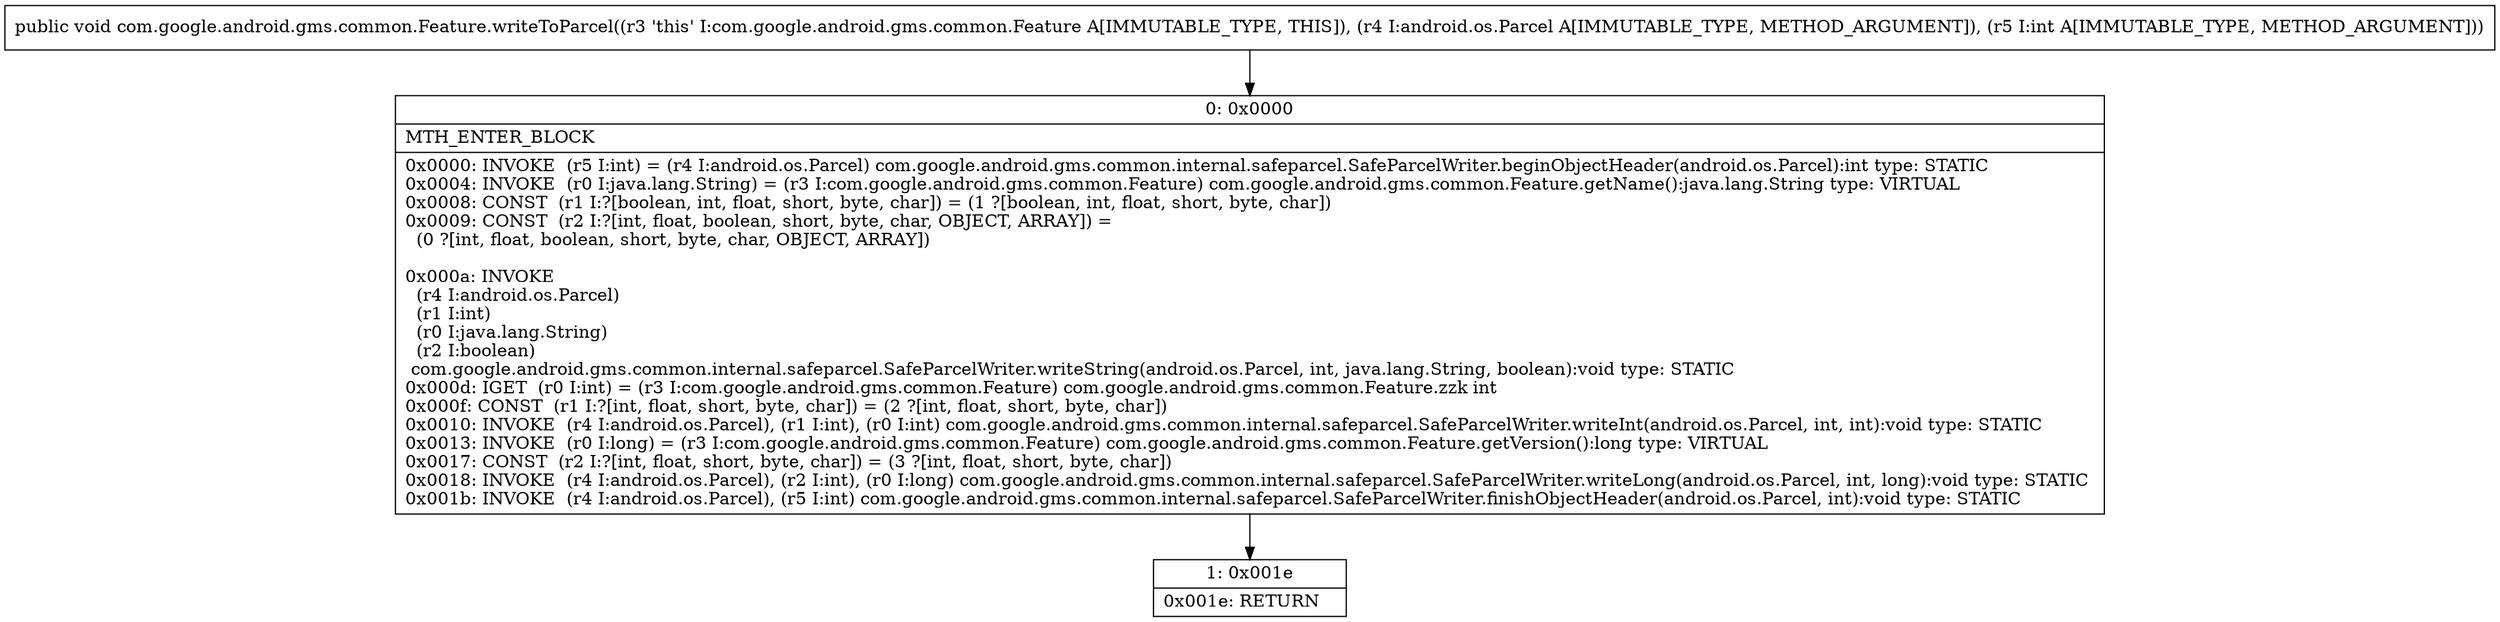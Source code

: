digraph "CFG forcom.google.android.gms.common.Feature.writeToParcel(Landroid\/os\/Parcel;I)V" {
Node_0 [shape=record,label="{0\:\ 0x0000|MTH_ENTER_BLOCK\l|0x0000: INVOKE  (r5 I:int) = (r4 I:android.os.Parcel) com.google.android.gms.common.internal.safeparcel.SafeParcelWriter.beginObjectHeader(android.os.Parcel):int type: STATIC \l0x0004: INVOKE  (r0 I:java.lang.String) = (r3 I:com.google.android.gms.common.Feature) com.google.android.gms.common.Feature.getName():java.lang.String type: VIRTUAL \l0x0008: CONST  (r1 I:?[boolean, int, float, short, byte, char]) = (1 ?[boolean, int, float, short, byte, char]) \l0x0009: CONST  (r2 I:?[int, float, boolean, short, byte, char, OBJECT, ARRAY]) = \l  (0 ?[int, float, boolean, short, byte, char, OBJECT, ARRAY])\l \l0x000a: INVOKE  \l  (r4 I:android.os.Parcel)\l  (r1 I:int)\l  (r0 I:java.lang.String)\l  (r2 I:boolean)\l com.google.android.gms.common.internal.safeparcel.SafeParcelWriter.writeString(android.os.Parcel, int, java.lang.String, boolean):void type: STATIC \l0x000d: IGET  (r0 I:int) = (r3 I:com.google.android.gms.common.Feature) com.google.android.gms.common.Feature.zzk int \l0x000f: CONST  (r1 I:?[int, float, short, byte, char]) = (2 ?[int, float, short, byte, char]) \l0x0010: INVOKE  (r4 I:android.os.Parcel), (r1 I:int), (r0 I:int) com.google.android.gms.common.internal.safeparcel.SafeParcelWriter.writeInt(android.os.Parcel, int, int):void type: STATIC \l0x0013: INVOKE  (r0 I:long) = (r3 I:com.google.android.gms.common.Feature) com.google.android.gms.common.Feature.getVersion():long type: VIRTUAL \l0x0017: CONST  (r2 I:?[int, float, short, byte, char]) = (3 ?[int, float, short, byte, char]) \l0x0018: INVOKE  (r4 I:android.os.Parcel), (r2 I:int), (r0 I:long) com.google.android.gms.common.internal.safeparcel.SafeParcelWriter.writeLong(android.os.Parcel, int, long):void type: STATIC \l0x001b: INVOKE  (r4 I:android.os.Parcel), (r5 I:int) com.google.android.gms.common.internal.safeparcel.SafeParcelWriter.finishObjectHeader(android.os.Parcel, int):void type: STATIC \l}"];
Node_1 [shape=record,label="{1\:\ 0x001e|0x001e: RETURN   \l}"];
MethodNode[shape=record,label="{public void com.google.android.gms.common.Feature.writeToParcel((r3 'this' I:com.google.android.gms.common.Feature A[IMMUTABLE_TYPE, THIS]), (r4 I:android.os.Parcel A[IMMUTABLE_TYPE, METHOD_ARGUMENT]), (r5 I:int A[IMMUTABLE_TYPE, METHOD_ARGUMENT])) }"];
MethodNode -> Node_0;
Node_0 -> Node_1;
}

